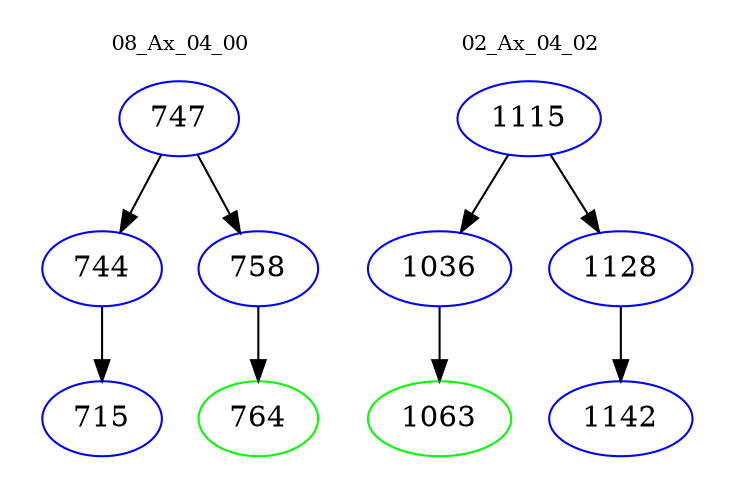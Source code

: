 digraph{
subgraph cluster_0 {
color = white
label = "08_Ax_04_00";
fontsize=10;
T0_747 [label="747", color="blue"]
T0_747 -> T0_744 [color="black"]
T0_744 [label="744", color="blue"]
T0_744 -> T0_715 [color="black"]
T0_715 [label="715", color="blue"]
T0_747 -> T0_758 [color="black"]
T0_758 [label="758", color="blue"]
T0_758 -> T0_764 [color="black"]
T0_764 [label="764", color="green"]
}
subgraph cluster_1 {
color = white
label = "02_Ax_04_02";
fontsize=10;
T1_1115 [label="1115", color="blue"]
T1_1115 -> T1_1036 [color="black"]
T1_1036 [label="1036", color="blue"]
T1_1036 -> T1_1063 [color="black"]
T1_1063 [label="1063", color="green"]
T1_1115 -> T1_1128 [color="black"]
T1_1128 [label="1128", color="blue"]
T1_1128 -> T1_1142 [color="black"]
T1_1142 [label="1142", color="blue"]
}
}
